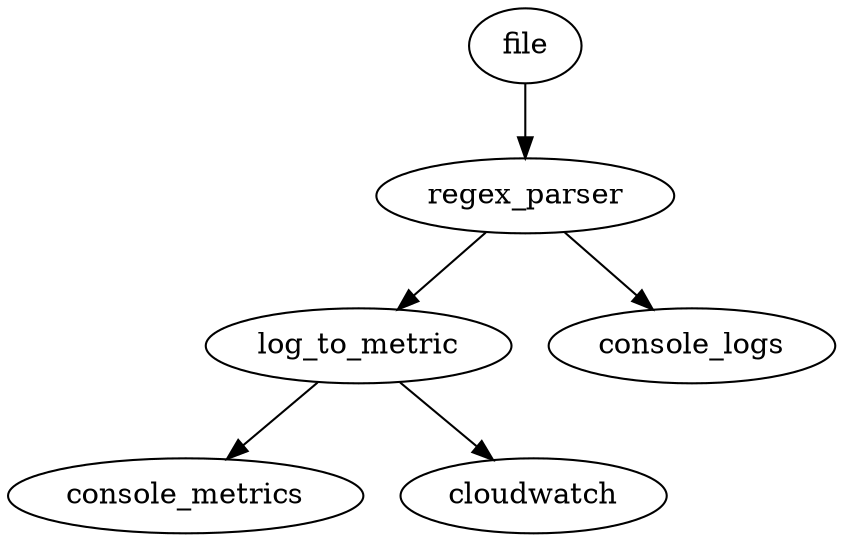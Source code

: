 # Parsing logs as metrics and sending to CloudWatch
# ------------------------------------------------------------------------------
# WIP

digraph {
  data_dir = "/var/lib/vector"

  subgraph sources {
    # Ingest
    file [
      type = "file"
      include = "sample.log"
      start_at_beginning = true
    ]
  }

  subgraph transforms {
    # Structure and parse the data
    regex_parser [
      type = "regex_parser"
      regex = "^(?P<host>[\w\.]+) - (?P<user>[\w-]+) \[(?P<timestamp>.*)\] \"(?P<method>[\w]+) (?P<path>.*)\" (?P<status>[\d]+) (?P<bytes_out>[\d]+)$"
    ]

    # Transform into metrics
    log_to_metric [
      type = "log_to_metric"
    ]

    subgraph "log_to_metric.metrics" {
      type = "counter"
      increment_by_value = true
      field = "bytes_out"
      subgraph tags {
        method = "{{method}}"
        status = "{{status}}"
      }
    }
  }

  subgraph sinks {
    # Output data

    console_metrics [
      type = "console"
      encoding = "json"
    ]

    console_logs [
      type = "console"
      encoding = "json"
    ]

    cloudwatch [
      type = "aws_cloudwatch_metrics"
      namespace = "vector"
      endpoint = "http://localhost:4582"
    ]
  }

  # Set up data flow
  file -> regex_parser -> log_to_metric -> console_metrics
  regex_parser -> console_logs
  log_to_metric -> cloudwatch
}
